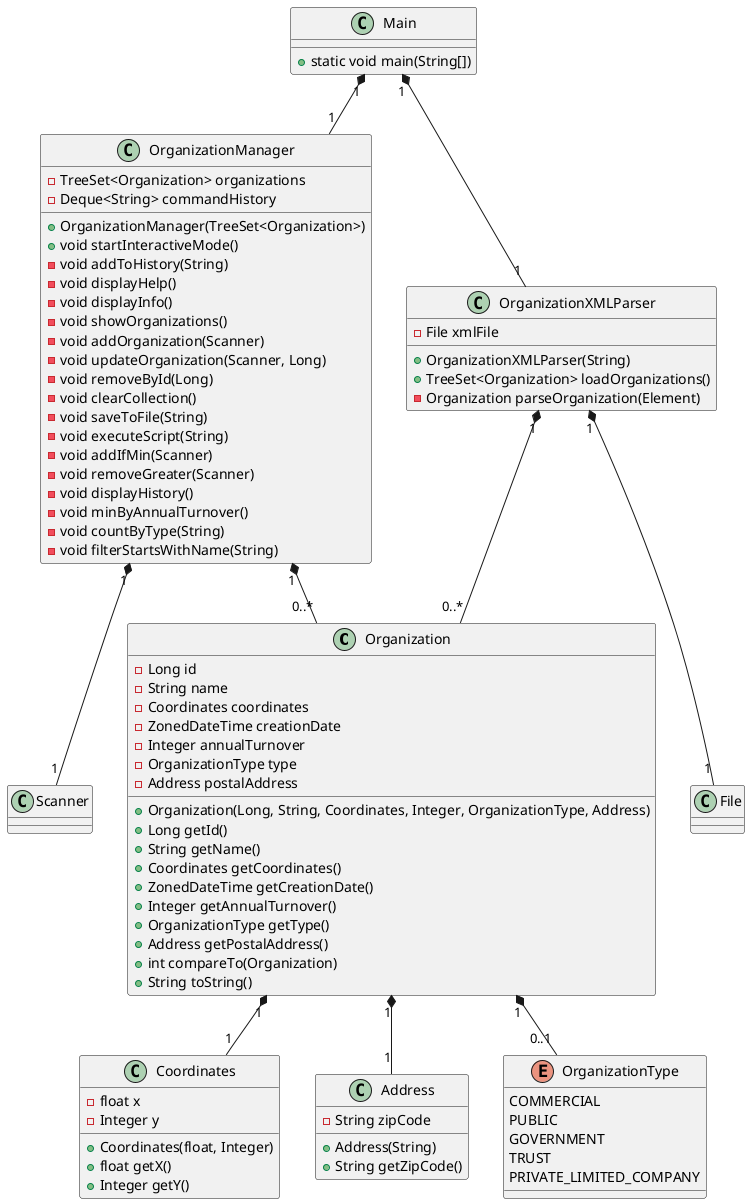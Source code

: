 @startuml

' Define classes
class Organization {
    - Long id
    - String name
    - Coordinates coordinates
    - ZonedDateTime creationDate
    - Integer annualTurnover
    - OrganizationType type
    - Address postalAddress
    + Organization(Long, String, Coordinates, Integer, OrganizationType, Address)
    + Long getId()
    + String getName()
    + Coordinates getCoordinates()
    + ZonedDateTime getCreationDate()
    + Integer getAnnualTurnover()
    + OrganizationType getType()
    + Address getPostalAddress()
    + int compareTo(Organization)
    + String toString()
}

class Coordinates {
    - float x
    - Integer y
    + Coordinates(float, Integer)
    + float getX()
    + Integer getY()
}

class Address {
    - String zipCode
    + Address(String)
    + String getZipCode()
}

enum OrganizationType {
    COMMERCIAL
    PUBLIC
    GOVERNMENT
    TRUST
    PRIVATE_LIMITED_COMPANY
}

class OrganizationManager {
    - TreeSet<Organization> organizations
    - Deque<String> commandHistory
    + OrganizationManager(TreeSet<Organization>)
    + void startInteractiveMode()
    - void addToHistory(String)
    - void displayHelp()
    - void displayInfo()
    - void showOrganizations()
    - void addOrganization(Scanner)
    - void updateOrganization(Scanner, Long)
    - void removeById(Long)
    - void clearCollection()
    - void saveToFile(String)
    - void executeScript(String)
    - void addIfMin(Scanner)
    - void removeGreater(Scanner)
    - void displayHistory()
    - void minByAnnualTurnover()
    - void countByType(String)
    - void filterStartsWithName(String)
}

class OrganizationXMLParser {
    - File xmlFile
    + OrganizationXMLParser(String)
    + TreeSet<Organization> loadOrganizations()
    - Organization parseOrganization(Element)
}

class Main {
    + static void main(String[])
}

' Define relationships
Organization "1" *-- "1" Coordinates
Organization "1" *-- "1" Address
Organization "1" *-- "0..1" OrganizationType

OrganizationManager "1" *-- "0..*" Organization
OrganizationManager "1" *-- "1" Scanner

OrganizationXMLParser "1" *-- "0..*" Organization
OrganizationXMLParser "1" *-- "1" File

Main "1" *-- "1" OrganizationManager
Main "1" *-- "1" OrganizationXMLParser

@enduml